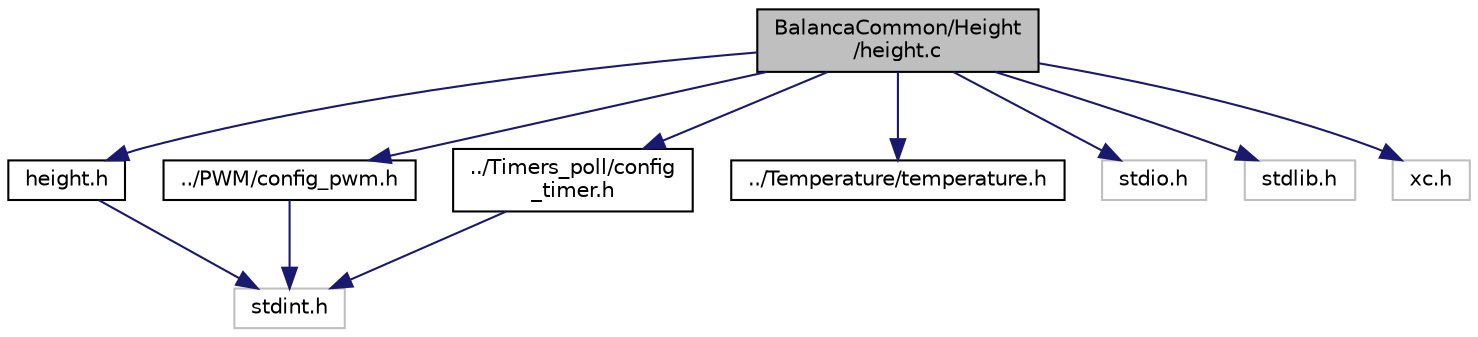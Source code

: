 digraph "BalancaCommon/Height/height.c"
{
  edge [fontname="Helvetica",fontsize="10",labelfontname="Helvetica",labelfontsize="10"];
  node [fontname="Helvetica",fontsize="10",shape=record];
  Node0 [label="BalancaCommon/Height\l/height.c",height=0.2,width=0.4,color="black", fillcolor="grey75", style="filled", fontcolor="black"];
  Node0 -> Node1 [color="midnightblue",fontsize="10",style="solid",fontname="Helvetica"];
  Node1 [label="height.h",height=0.2,width=0.4,color="black", fillcolor="white", style="filled",URL="$height_8h.html",tooltip="Define prototypes of height.c. "];
  Node1 -> Node2 [color="midnightblue",fontsize="10",style="solid",fontname="Helvetica"];
  Node2 [label="stdint.h",height=0.2,width=0.4,color="grey75", fillcolor="white", style="filled"];
  Node0 -> Node3 [color="midnightblue",fontsize="10",style="solid",fontname="Helvetica"];
  Node3 [label="../PWM/config_pwm.h",height=0.2,width=0.4,color="black", fillcolor="white", style="filled",URL="$config__pwm_8h.html",tooltip="Define prototypes of config_pwm.c. "];
  Node3 -> Node2 [color="midnightblue",fontsize="10",style="solid",fontname="Helvetica"];
  Node0 -> Node4 [color="midnightblue",fontsize="10",style="solid",fontname="Helvetica"];
  Node4 [label="../Timers_poll/config\l_timer.h",height=0.2,width=0.4,color="black", fillcolor="white", style="filled",URL="$_timers__poll_2config__timer_8h_source.html"];
  Node4 -> Node2 [color="midnightblue",fontsize="10",style="solid",fontname="Helvetica"];
  Node0 -> Node5 [color="midnightblue",fontsize="10",style="solid",fontname="Helvetica"];
  Node5 [label="../Temperature/temperature.h",height=0.2,width=0.4,color="black", fillcolor="white", style="filled",URL="$temperature_8h.html",tooltip="Define prototypes of temperature.c. "];
  Node0 -> Node6 [color="midnightblue",fontsize="10",style="solid",fontname="Helvetica"];
  Node6 [label="stdio.h",height=0.2,width=0.4,color="grey75", fillcolor="white", style="filled"];
  Node0 -> Node7 [color="midnightblue",fontsize="10",style="solid",fontname="Helvetica"];
  Node7 [label="stdlib.h",height=0.2,width=0.4,color="grey75", fillcolor="white", style="filled"];
  Node0 -> Node8 [color="midnightblue",fontsize="10",style="solid",fontname="Helvetica"];
  Node8 [label="xc.h",height=0.2,width=0.4,color="grey75", fillcolor="white", style="filled"];
}
